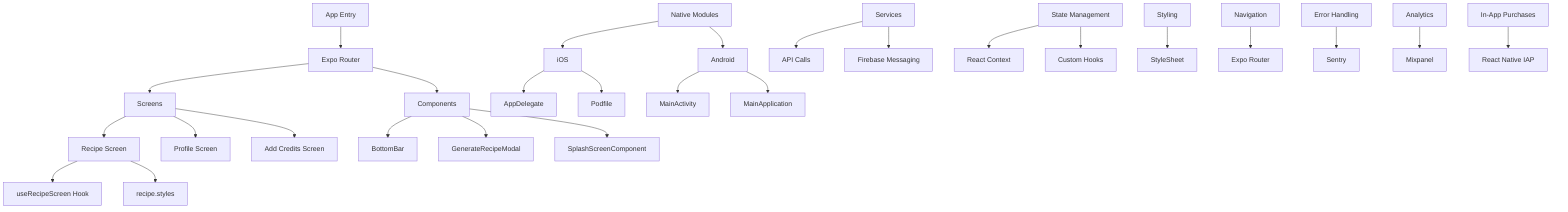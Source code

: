 graph TB
    A[App Entry] --> B[Expo Router]
    B --> C[Screens]
    B --> D[Components]
    C --> E[Recipe Screen]
    C --> F[Profile Screen]
    C --> G[Add Credits Screen]
    E --> H[useRecipeScreen Hook]
    E --> I[recipe.styles]
    D --> J[BottomBar]
    D --> K[GenerateRecipeModal]
    D --> L[SplashScreenComponent]
    
    M[Native Modules] --> N[iOS]
    M --> O[Android]
    N --> P[AppDelegate]
    N --> Q[Podfile]
    O --> R[MainActivity]
    O --> S[MainApplication]
    
    T[Services] --> U[API Calls]
    T --> V[Firebase Messaging]
    
    W[State Management] --> X[React Context]
    W --> Y[Custom Hooks]
    
    Z[Styling] --> AA[StyleSheet]
    
    AB[Navigation] --> AC[Expo Router]
    
    AD[Error Handling] --> AE[Sentry]
    
    AF[Analytics] --> AG[Mixpanel]
    
    AH[In-App Purchases] --> AI[React Native IAP]